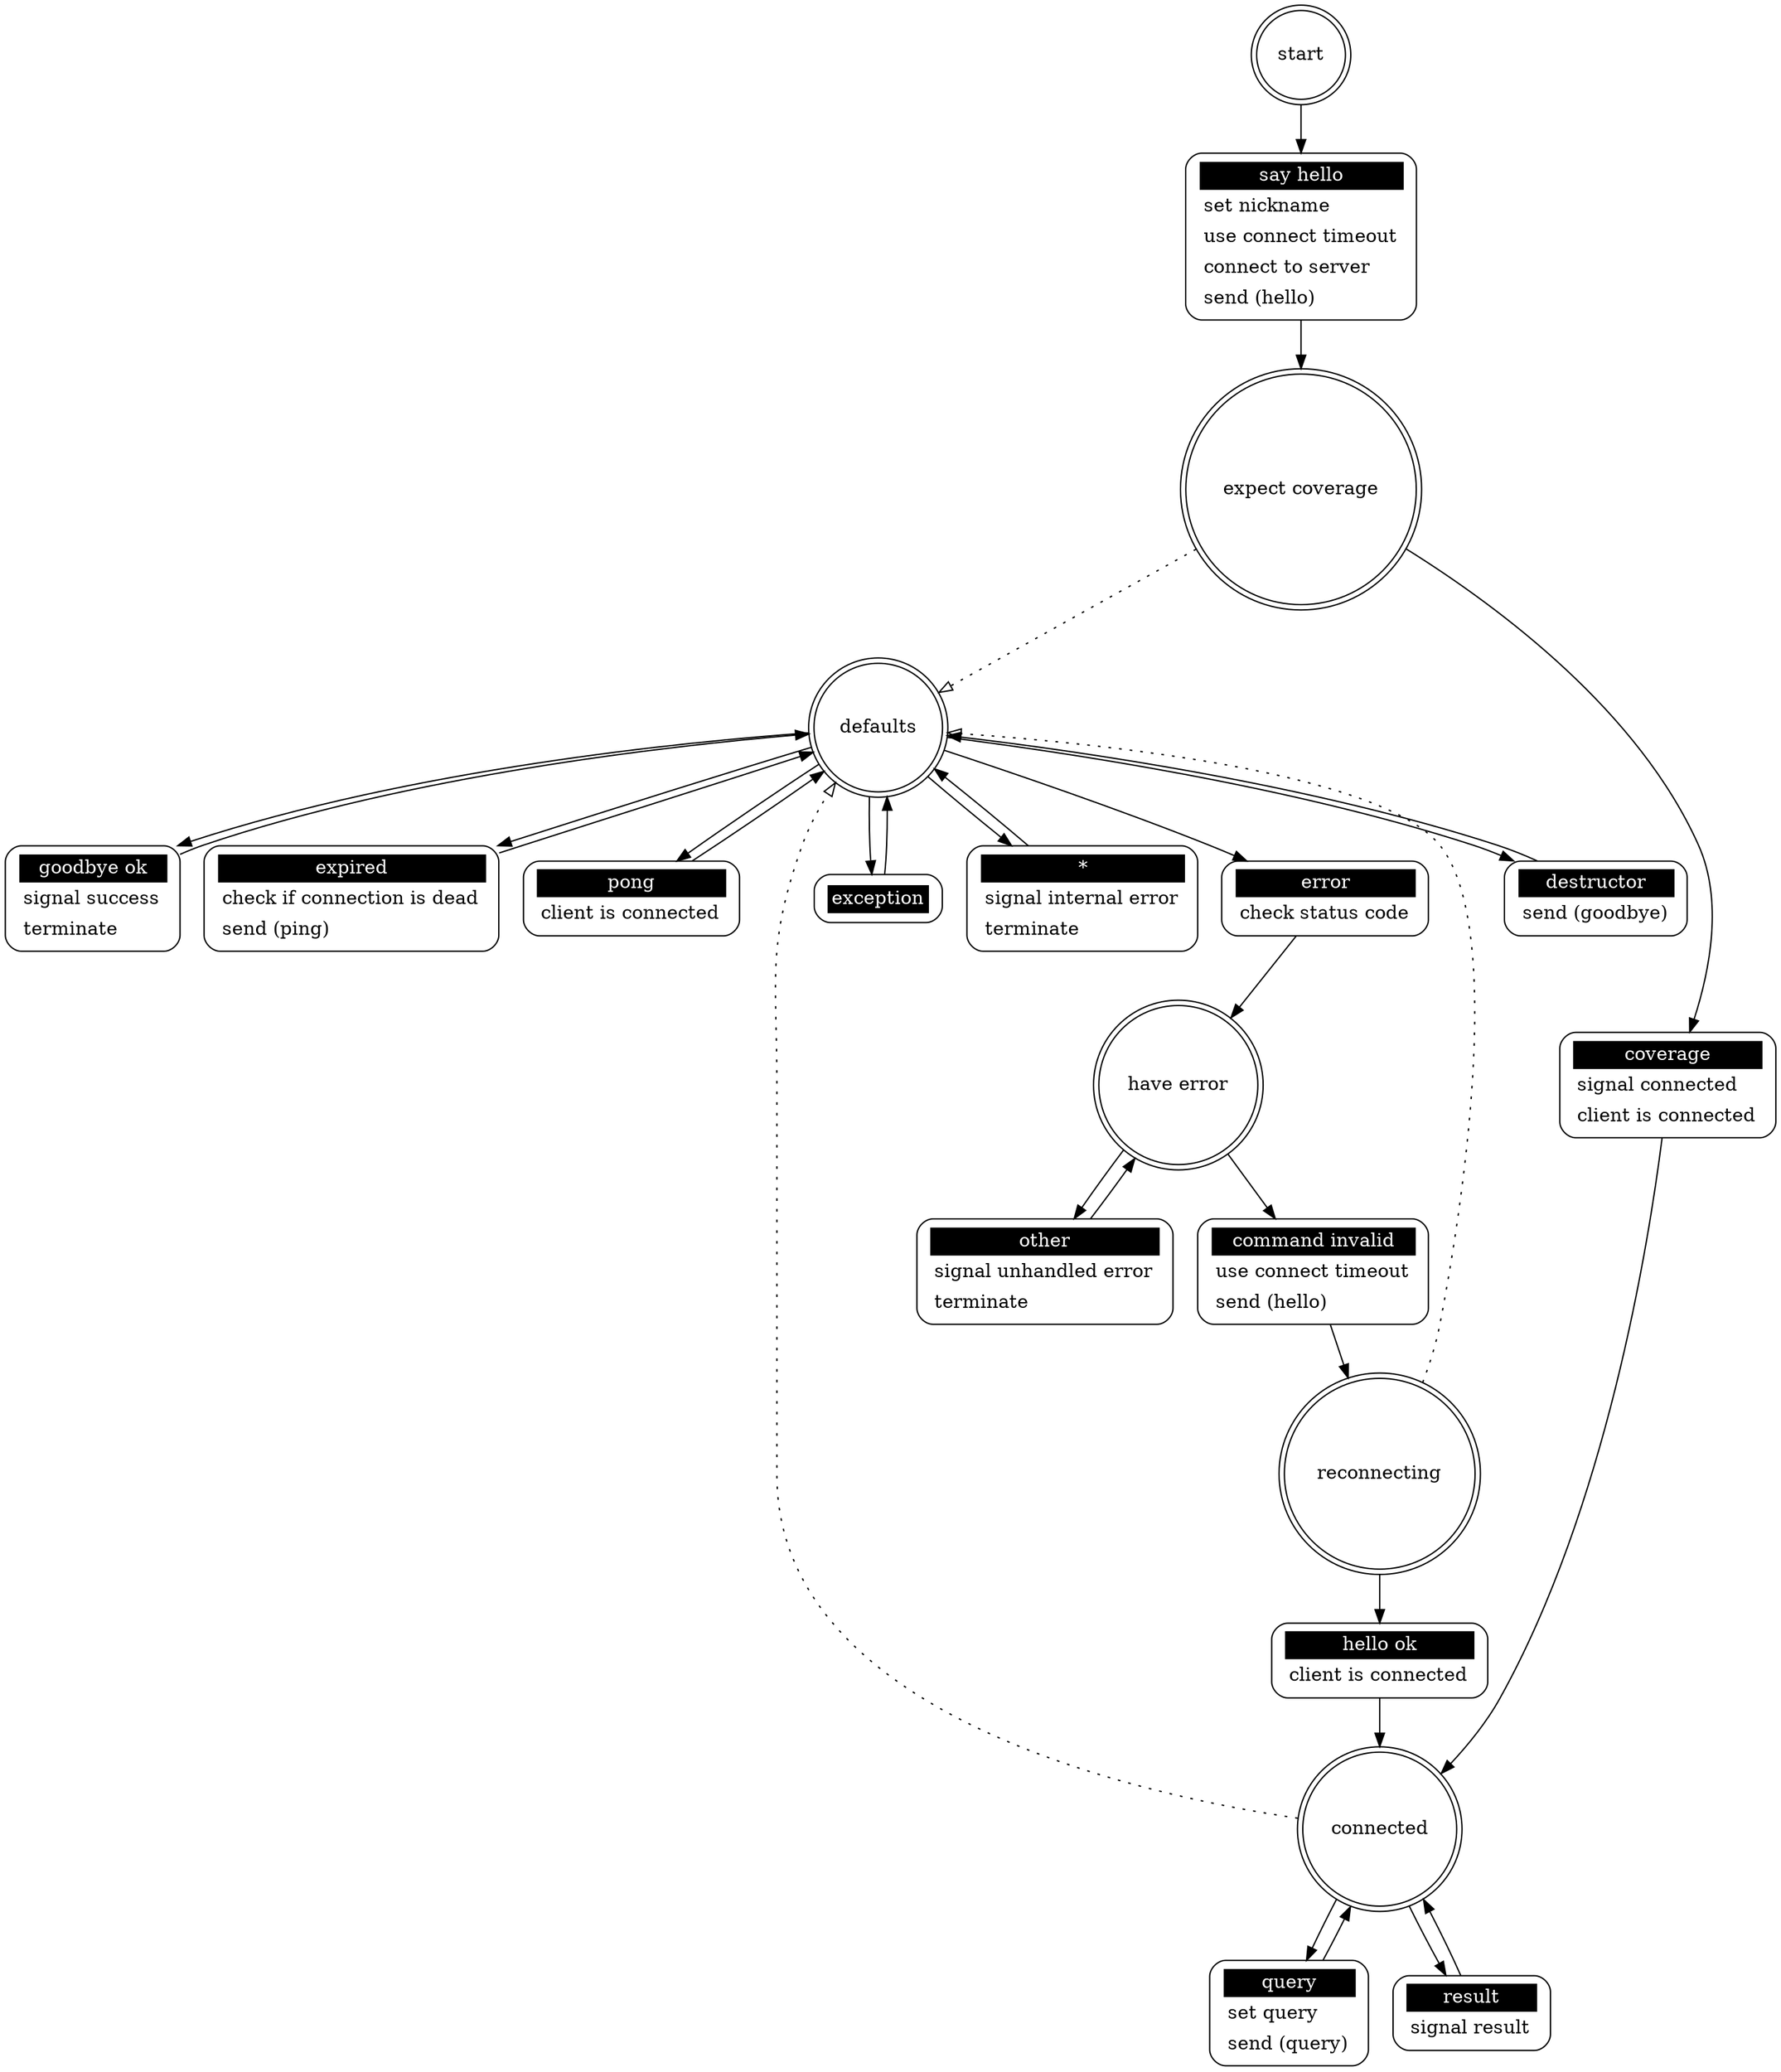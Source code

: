 ## Automatically generated from tpq_client.xml by gsl
digraph "tpq_client" {
 "expect coverage" -> "defaults" [style=dotted,arrowhead=empty]
 "connected" -> "defaults" [style=dotted,arrowhead=empty]
 "reconnecting" -> "defaults" [style=dotted,arrowhead=empty]

 "start" [shape = "doublecircle"];
 "start say hello" [shape = "Mrecord" style = solid label = <<table border="0" cellborder="0" cellpadding="3" bgcolor="white"><tr><td bgcolor="black" align="center" colspan="2"><font color="white">say hello</font></td></tr><tr><td align="left" port="r3">set nickname</td></tr><tr><td align="left" port="r3">use connect timeout</td></tr><tr><td align="left" port="r3">connect to server</td></tr><tr><td align="left" port="r3">send (hello)</td></tr></table>>];
 "start" -> "start say hello";
 "start say hello" -> "expect coverage";

 "expect coverage" [shape = "doublecircle"];
 "expect coverage coverage" [shape = "Mrecord" style = solid label = <<table border="0" cellborder="0" cellpadding="3" bgcolor="white"><tr><td bgcolor="black" align="center" colspan="2"><font color="white">coverage</font></td></tr><tr><td align="left" port="r3">signal connected</td></tr><tr><td align="left" port="r3">client is connected</td></tr></table>>];
 "expect coverage" -> "expect coverage coverage";
 "expect coverage coverage" -> "connected";

 "connected" [shape = "doublecircle"];
 "connected query" [shape = "Mrecord" style = solid label = <<table border="0" cellborder="0" cellpadding="3" bgcolor="white"><tr><td bgcolor="black" align="center" colspan="2"><font color="white">query</font></td></tr><tr><td align="left" port="r3">set query</td></tr><tr><td align="left" port="r3">send (query)</td></tr></table>>];
 "connected" -> "connected query";
 "connected query" -> "connected";
 "connected result" [shape = "Mrecord" style = solid label = <<table border="0" cellborder="0" cellpadding="3" bgcolor="white"><tr><td bgcolor="black" align="center" colspan="2"><font color="white">result</font></td></tr><tr><td align="left" port="r3">signal result</td></tr></table>>];
 "connected" -> "connected result";
 "connected result" -> "connected";

 "defaults" [shape = "doublecircle"];
 "defaults destructor" [shape = "Mrecord" style = solid label = <<table border="0" cellborder="0" cellpadding="3" bgcolor="white"><tr><td bgcolor="black" align="center" colspan="2"><font color="white">destructor</font></td></tr><tr><td align="left" port="r3">send (goodbye)</td></tr></table>>];
 "defaults" -> "defaults destructor";
 "defaults destructor" -> "defaults";
 "defaults goodbye ok" [shape = "Mrecord" style = solid label = <<table border="0" cellborder="0" cellpadding="3" bgcolor="white"><tr><td bgcolor="black" align="center" colspan="2"><font color="white">goodbye ok</font></td></tr><tr><td align="left" port="r3">signal success</td></tr><tr><td align="left" port="r3">terminate</td></tr></table>>];
 "defaults" -> "defaults goodbye ok";
 "defaults goodbye ok" -> "defaults";
 "defaults expired" [shape = "Mrecord" style = solid label = <<table border="0" cellborder="0" cellpadding="3" bgcolor="white"><tr><td bgcolor="black" align="center" colspan="2"><font color="white">expired</font></td></tr><tr><td align="left" port="r3">check if connection is dead</td></tr><tr><td align="left" port="r3">send (ping)</td></tr></table>>];
 "defaults" -> "defaults expired";
 "defaults expired" -> "defaults";
 "defaults pong" [shape = "Mrecord" style = solid label = <<table border="0" cellborder="0" cellpadding="3" bgcolor="white"><tr><td bgcolor="black" align="center" colspan="2"><font color="white">pong</font></td></tr><tr><td align="left" port="r3">client is connected</td></tr></table>>];
 "defaults" -> "defaults pong";
 "defaults pong" -> "defaults";
 "defaults error" [shape = "Mrecord" style = solid label = <<table border="0" cellborder="0" cellpadding="3" bgcolor="white"><tr><td bgcolor="black" align="center" colspan="2"><font color="white">error</font></td></tr><tr><td align="left" port="r3">check status code</td></tr></table>>];
 "defaults" -> "defaults error";
 "defaults error" -> "have error";
 "defaults exception" [shape = "Mrecord" style = solid label = <<table border="0" cellborder="0" cellpadding="3" bgcolor="white"><tr><td bgcolor="black" align="center" colspan="2"><font color="white">exception</font></td></tr></table>>];
 "defaults" -> "defaults exception";
 "defaults exception" -> "defaults";
 "defaults *" [shape = "Mrecord" style = solid label = <<table border="0" cellborder="0" cellpadding="3" bgcolor="white"><tr><td bgcolor="black" align="center" colspan="2"><font color="white">*</font></td></tr><tr><td align="left" port="r3">signal internal error</td></tr><tr><td align="left" port="r3">terminate</td></tr></table>>];
 "defaults" -> "defaults *";
 "defaults *" -> "defaults";

 "have error" [shape = "doublecircle"];
 "have error command invalid" [shape = "Mrecord" style = solid label = <<table border="0" cellborder="0" cellpadding="3" bgcolor="white"><tr><td bgcolor="black" align="center" colspan="2"><font color="white">command invalid</font></td></tr><tr><td align="left" port="r3">use connect timeout</td></tr><tr><td align="left" port="r3">send (hello)</td></tr></table>>];
 "have error" -> "have error command invalid";
 "have error command invalid" -> "reconnecting";
 "have error other" [shape = "Mrecord" style = solid label = <<table border="0" cellborder="0" cellpadding="3" bgcolor="white"><tr><td bgcolor="black" align="center" colspan="2"><font color="white">other</font></td></tr><tr><td align="left" port="r3">signal unhandled error</td></tr><tr><td align="left" port="r3">terminate</td></tr></table>>];
 "have error" -> "have error other";
 "have error other" -> "have error";

 "reconnecting" [shape = "doublecircle"];
 "reconnecting hello ok" [shape = "Mrecord" style = solid label = <<table border="0" cellborder="0" cellpadding="3" bgcolor="white"><tr><td bgcolor="black" align="center" colspan="2"><font color="white">hello ok</font></td></tr><tr><td align="left" port="r3">client is connected</td></tr></table>>];
 "reconnecting" -> "reconnecting hello ok";
 "reconnecting hello ok" -> "connected";
}
